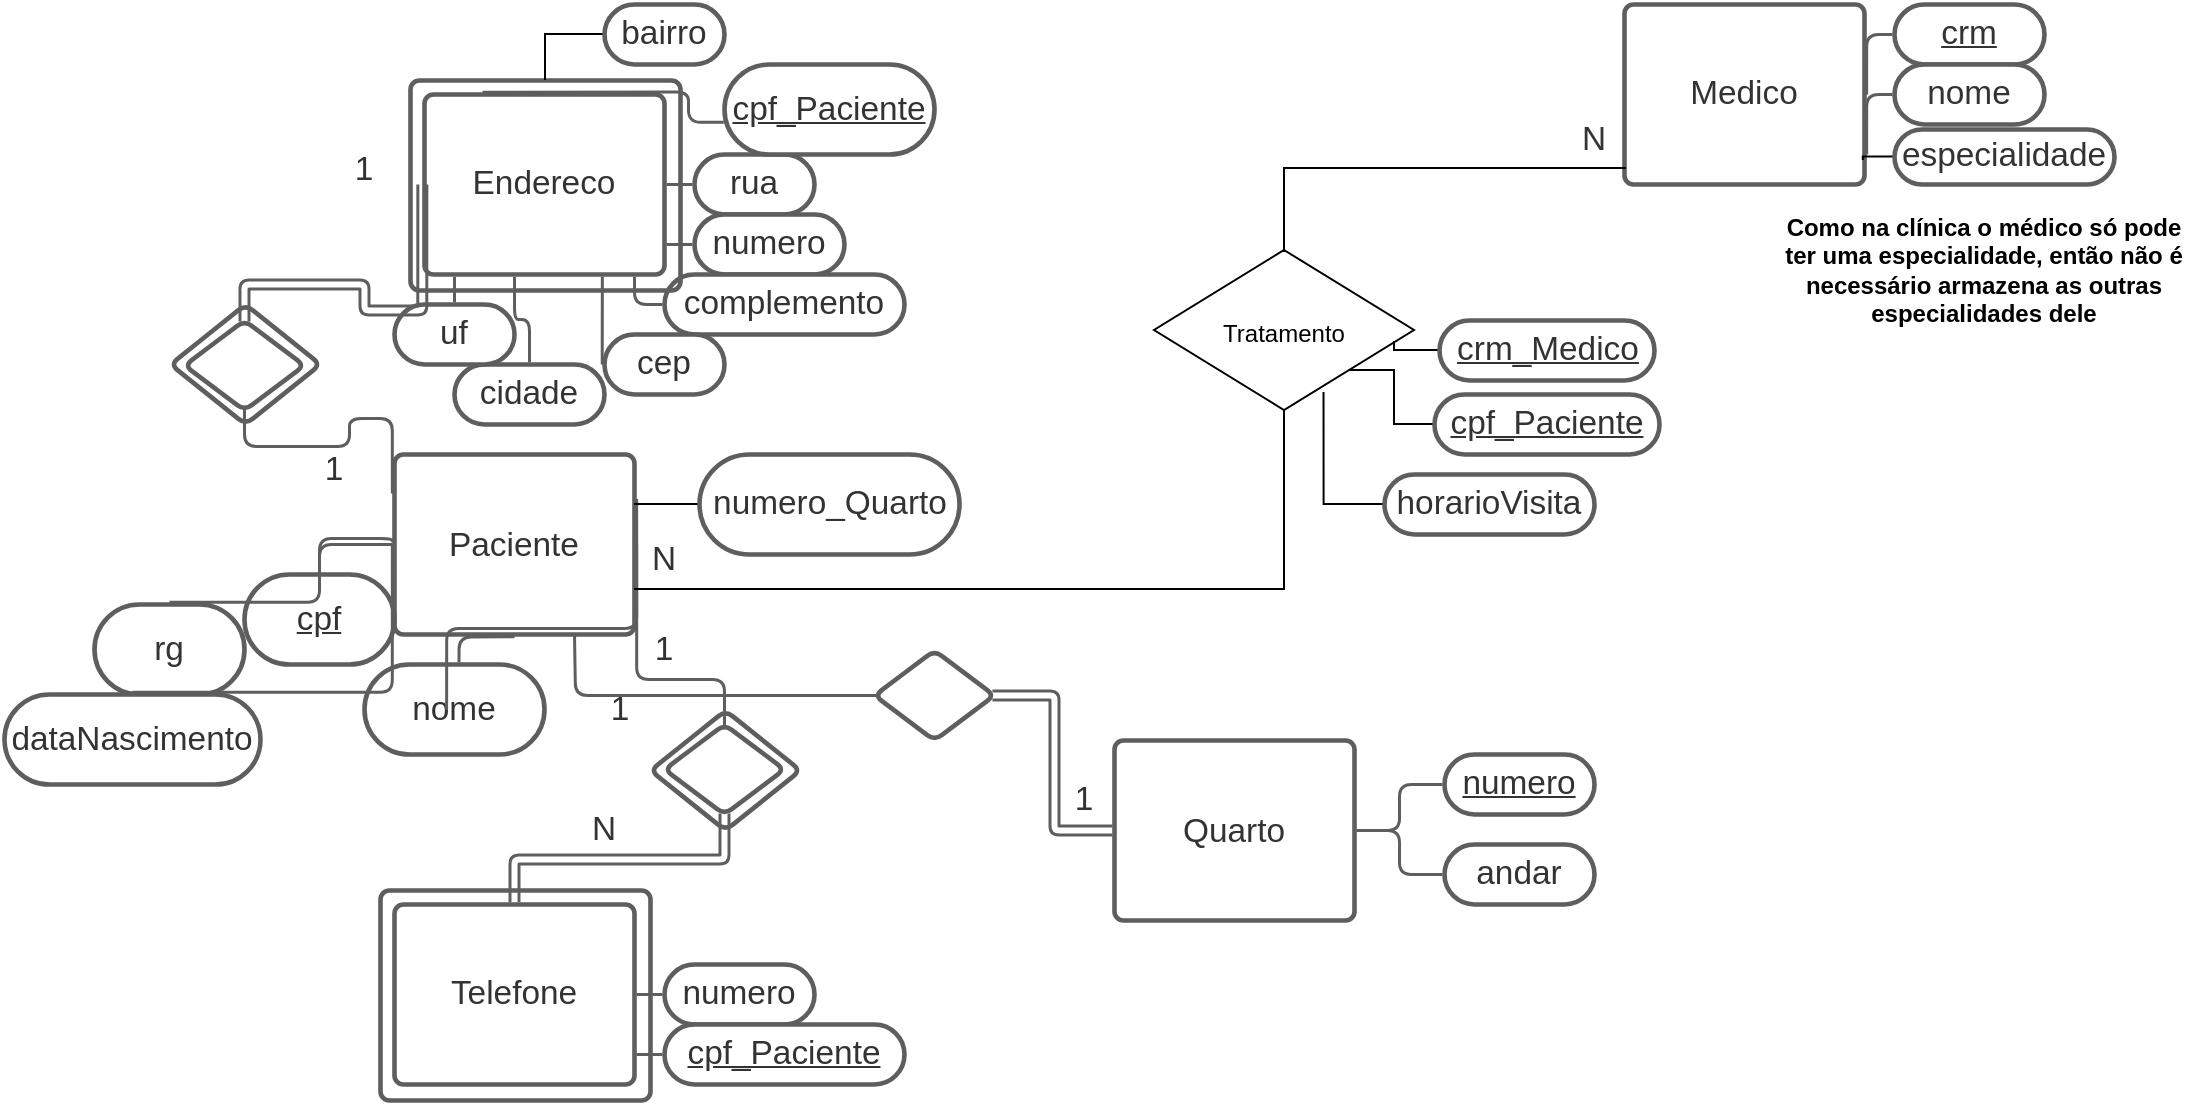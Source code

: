 <mxfile version="15.0.4" type="device"><diagram id="CY-eNS0Q-Y2IdN5hMGlq" name="Page-1"><mxGraphModel dx="1038" dy="547" grid="1" gridSize="10" guides="1" tooltips="1" connect="1" arrows="1" fold="1" page="1" pageScale="1" pageWidth="827" pageHeight="1169" math="0" shadow="0"><root><mxCell id="0"/><mxCell id="1" parent="0"/><UserObject label="" lucidchartObjectId="nlk9PMQCSd8n" id="4-bo0amanNgm_Mh-k-1n-1"><mxCell style="html=1;overflow=block;blockSpacing=1;whiteSpace=wrap;;whiteSpace=wrap;fontSize=13;spacing=3.8;strokeColor=#5e5e5e;strokeOpacity=100;rounded=1;absoluteArcSize=1;arcSize=9;strokeWidth=2.3;" parent="1" vertex="1"><mxGeometry x="210" y="270" width="120" height="90" as="geometry"/></mxCell></UserObject><UserObject label="Paciente" lucidchartObjectId="xok9mkwrYj76" id="4-bo0amanNgm_Mh-k-1n-2"><mxCell style="html=1;overflow=block;blockSpacing=1;whiteSpace=wrap;;whiteSpace=wrap;fontSize=16.7;fontColor=#333333;spacing=3.8;strokeOpacity=0;fillOpacity=0;rounded=1;absoluteArcSize=1;arcSize=9;fillColor=#ffffff;strokeWidth=2.3;" parent="1" vertex="1"><mxGeometry x="180" y="293" width="180" height="45" as="geometry"/></mxCell></UserObject><UserObject label="nome" lucidchartObjectId="Jok9qSceN1eo" id="4-bo0amanNgm_Mh-k-1n-3"><mxCell style="html=1;overflow=block;blockSpacing=1;whiteSpace=wrap;rounded=1;arcSize=50;whiteSpace=wrap;fontSize=16.7;fontColor=#333333;spacing=3.8;strokeColor=#5e5e5e;strokeOpacity=100;strokeWidth=2.3;" parent="1" vertex="1"><mxGeometry x="195" y="375" width="90" height="45" as="geometry"/></mxCell></UserObject><UserObject label="" lucidchartObjectId="4ok9MU8By5o4" id="4-bo0amanNgm_Mh-k-1n-4"><mxCell style="html=1;jettySize=18;whiteSpace=wrap;fontSize=13;strokeColor=#5E5E5E;strokeWidth=1.5;rounded=1;arcSize=12;edgeStyle=orthogonalEdgeStyle;startArrow=none;;endArrow=none;;exitX=0.5;exitY=1.013;exitPerimeter=0;entryX=0.525;entryY=-0.025;entryPerimeter=0;" parent="1" source="4-bo0amanNgm_Mh-k-1n-1" target="4-bo0amanNgm_Mh-k-1n-3" edge="1"><mxGeometry width="100" height="100" relative="1" as="geometry"><Array as="points"/></mxGeometry></mxCell></UserObject><UserObject label="cpf" lucidchartObjectId="apk9-zK4zpg~" id="4-bo0amanNgm_Mh-k-1n-5"><mxCell style="html=1;overflow=block;blockSpacing=1;whiteSpace=wrap;rounded=1;arcSize=50;whiteSpace=wrap;fontSize=16.7;fontColor=#333333;fontStyle=4;spacing=3.8;strokeColor=#5e5e5e;strokeOpacity=100;strokeWidth=2.3;" parent="1" vertex="1"><mxGeometry x="135" y="330" width="75" height="45" as="geometry"/></mxCell></UserObject><UserObject label="" lucidchartObjectId="eqk971tncXhV" id="4-bo0amanNgm_Mh-k-1n-6"><mxCell style="html=1;jettySize=18;whiteSpace=wrap;fontSize=13;strokeColor=#5E5E5E;strokeWidth=1.5;rounded=1;arcSize=12;edgeStyle=orthogonalEdgeStyle;startArrow=none;;endArrow=none;;exitX=0.5;exitY=-0.025;exitPerimeter=0;entryX=-0.009;entryY=0.488;entryPerimeter=0;" parent="1" source="4-bo0amanNgm_Mh-k-1n-5" target="4-bo0amanNgm_Mh-k-1n-1" edge="1"><mxGeometry width="100" height="100" relative="1" as="geometry"><Array as="points"/></mxGeometry></mxCell></UserObject><UserObject label="rg" lucidchartObjectId="tqk9pqJOSPVn" id="4-bo0amanNgm_Mh-k-1n-7"><mxCell style="html=1;overflow=block;blockSpacing=1;whiteSpace=wrap;rounded=1;arcSize=50;whiteSpace=wrap;fontSize=16.7;fontColor=#333333;spacing=3.8;strokeColor=#5e5e5e;strokeOpacity=100;strokeWidth=2.3;" parent="1" vertex="1"><mxGeometry x="60" y="345" width="75" height="45" as="geometry"/></mxCell></UserObject><UserObject label="" lucidchartObjectId="Iqk90g4484Hl" id="4-bo0amanNgm_Mh-k-1n-8"><mxCell style="html=1;jettySize=18;whiteSpace=wrap;fontSize=13;strokeColor=#5E5E5E;strokeWidth=1.5;rounded=1;arcSize=12;edgeStyle=orthogonalEdgeStyle;startArrow=none;;endArrow=none;;exitX=0.5;exitY=-0.025;exitPerimeter=0;entryX=-0.009;entryY=0.5;entryPerimeter=0;" parent="1" source="4-bo0amanNgm_Mh-k-1n-7" target="4-bo0amanNgm_Mh-k-1n-1" edge="1"><mxGeometry width="100" height="100" relative="1" as="geometry"><Array as="points"/></mxGeometry></mxCell></UserObject><UserObject label="dataNascimento" lucidchartObjectId="Nrk9a~zPhGs9" id="4-bo0amanNgm_Mh-k-1n-9"><mxCell style="html=1;overflow=block;blockSpacing=1;whiteSpace=wrap;rounded=1;arcSize=50;whiteSpace=wrap;fontSize=16.7;fontColor=#333333;spacing=3.8;strokeColor=#5e5e5e;strokeOpacity=100;strokeWidth=2.3;" parent="1" vertex="1"><mxGeometry x="15" y="390" width="128" height="45" as="geometry"/></mxCell></UserObject><UserObject label="" lucidchartObjectId="ask9nq4U92ms" id="4-bo0amanNgm_Mh-k-1n-10"><mxCell style="html=1;jettySize=18;whiteSpace=wrap;fontSize=13;strokeColor=#5E5E5E;strokeWidth=1.5;rounded=1;arcSize=12;edgeStyle=orthogonalEdgeStyle;startArrow=none;;endArrow=none;;exitX=0.5;exitY=-0.025;exitPerimeter=0;entryX=-0.009;entryY=0.5;entryPerimeter=0;" parent="1" source="4-bo0amanNgm_Mh-k-1n-9" target="4-bo0amanNgm_Mh-k-1n-1" edge="1"><mxGeometry width="100" height="100" relative="1" as="geometry"><Array as="points"/></mxGeometry></mxCell></UserObject><UserObject label="Endereco" lucidchartObjectId="Jsk91hUahFdN" id="4-bo0amanNgm_Mh-k-1n-11"><mxCell style="html=1;overflow=block;blockSpacing=1;whiteSpace=wrap;;whiteSpace=wrap;fontSize=16.7;fontColor=#333333;spacing=9;strokeColor=#5e5e5e;strokeOpacity=100;rounded=1;absoluteArcSize=1;arcSize=9;strokeWidth=2.3;" parent="1" vertex="1"><mxGeometry x="225" y="90" width="120" height="90" as="geometry"/></mxCell></UserObject><UserObject label="rua" lucidchartObjectId="stk9ebtO2ioc" id="4-bo0amanNgm_Mh-k-1n-12"><mxCell style="html=1;overflow=block;blockSpacing=1;whiteSpace=wrap;rounded=1;arcSize=50;whiteSpace=wrap;fontSize=16.7;fontColor=#333333;spacing=3.8;strokeColor=#5e5e5e;strokeOpacity=100;strokeWidth=2.3;" parent="1" vertex="1"><mxGeometry x="360" y="120" width="60" height="30" as="geometry"/></mxCell></UserObject><UserObject label="" lucidchartObjectId="Etk9I3_wnwpy" id="4-bo0amanNgm_Mh-k-1n-13"><mxCell style="html=1;jettySize=18;whiteSpace=wrap;fontSize=13;strokeColor=#5E5E5E;strokeWidth=1.5;rounded=1;arcSize=12;edgeStyle=orthogonalEdgeStyle;startArrow=none;;endArrow=none;;exitX=-0.019;exitY=0.5;exitPerimeter=0;entryX=1.009;entryY=0.5;entryPerimeter=0;" parent="1" source="4-bo0amanNgm_Mh-k-1n-12" target="4-bo0amanNgm_Mh-k-1n-11" edge="1"><mxGeometry width="100" height="100" relative="1" as="geometry"><Array as="points"/></mxGeometry></mxCell></UserObject><UserObject label="numero" lucidchartObjectId="Stk9fSC6m1zK" id="4-bo0amanNgm_Mh-k-1n-14"><mxCell style="html=1;overflow=block;blockSpacing=1;whiteSpace=wrap;rounded=1;arcSize=50;whiteSpace=wrap;fontSize=16.7;fontColor=#333333;spacing=3.8;strokeColor=#5e5e5e;strokeOpacity=100;strokeWidth=2.3;" parent="1" vertex="1"><mxGeometry x="360" y="150" width="75" height="30" as="geometry"/></mxCell></UserObject><UserObject label="" lucidchartObjectId="8tk9OwDCp3HF" id="4-bo0amanNgm_Mh-k-1n-15"><mxCell style="html=1;jettySize=18;whiteSpace=wrap;fontSize=13;strokeColor=#5E5E5E;strokeWidth=1.5;rounded=1;arcSize=12;edgeStyle=orthogonalEdgeStyle;startArrow=none;;endArrow=none;;exitX=-0.015;exitY=0.5;exitPerimeter=0;entryX=1.009;entryY=0.833;entryPerimeter=0;" parent="1" source="4-bo0amanNgm_Mh-k-1n-14" target="4-bo0amanNgm_Mh-k-1n-11" edge="1"><mxGeometry width="100" height="100" relative="1" as="geometry"><Array as="points"/></mxGeometry></mxCell></UserObject><UserObject label="complemento" lucidchartObjectId="buk9D8gvQYUC" id="4-bo0amanNgm_Mh-k-1n-16"><mxCell style="html=1;overflow=block;blockSpacing=1;whiteSpace=wrap;rounded=1;arcSize=50;whiteSpace=wrap;fontSize=16.7;fontColor=#333333;spacing=3.8;strokeColor=#5e5e5e;strokeOpacity=100;strokeWidth=2.3;" parent="1" vertex="1"><mxGeometry x="345" y="180" width="120" height="30" as="geometry"/></mxCell></UserObject><UserObject label="" lucidchartObjectId="puk95M5X.3~K" id="4-bo0amanNgm_Mh-k-1n-17"><mxCell style="html=1;jettySize=18;whiteSpace=wrap;fontSize=13;strokeColor=#5E5E5E;strokeWidth=1.5;rounded=1;arcSize=12;edgeStyle=orthogonalEdgeStyle;startArrow=none;;endArrow=none;;exitX=-0.009;exitY=0.5;exitPerimeter=0;entryX=0.875;entryY=1.013;entryPerimeter=0;" parent="1" source="4-bo0amanNgm_Mh-k-1n-16" target="4-bo0amanNgm_Mh-k-1n-11" edge="1"><mxGeometry width="100" height="100" relative="1" as="geometry"><Array as="points"/></mxGeometry></mxCell></UserObject><UserObject label="cep" lucidchartObjectId="wuk9pudXmY8x" id="4-bo0amanNgm_Mh-k-1n-18"><mxCell style="html=1;overflow=block;blockSpacing=1;whiteSpace=wrap;rounded=1;arcSize=50;whiteSpace=wrap;fontSize=16.7;fontColor=#333333;spacing=3.8;strokeColor=#5e5e5e;strokeOpacity=100;strokeWidth=2.3;" parent="1" vertex="1"><mxGeometry x="315" y="210" width="60" height="30" as="geometry"/></mxCell></UserObject><UserObject label="" lucidchartObjectId="Juk9qj-4d8Vp" id="4-bo0amanNgm_Mh-k-1n-19"><mxCell style="html=1;jettySize=18;whiteSpace=wrap;fontSize=13;strokeColor=#5E5E5E;strokeWidth=1.5;rounded=1;arcSize=12;edgeStyle=orthogonalEdgeStyle;startArrow=none;;endArrow=none;;exitX=-0.019;exitY=0.5;exitPerimeter=0;entryX=0.741;entryY=1.013;entryPerimeter=0;" parent="1" source="4-bo0amanNgm_Mh-k-1n-18" target="4-bo0amanNgm_Mh-k-1n-11" edge="1"><mxGeometry width="100" height="100" relative="1" as="geometry"><Array as="points"/></mxGeometry></mxCell></UserObject><UserObject label="cidade" lucidchartObjectId="1uk9X8QHS8v." id="4-bo0amanNgm_Mh-k-1n-20"><mxCell style="html=1;overflow=block;blockSpacing=1;whiteSpace=wrap;rounded=1;arcSize=50;whiteSpace=wrap;fontSize=16.7;fontColor=#333333;spacing=3.8;strokeColor=#5e5e5e;strokeOpacity=100;strokeWidth=2.3;" parent="1" vertex="1"><mxGeometry x="240" y="225" width="75" height="30" as="geometry"/></mxCell></UserObject><UserObject label="" lucidchartObjectId="7uk9a-8efWYO" id="4-bo0amanNgm_Mh-k-1n-21"><mxCell style="html=1;jettySize=18;whiteSpace=wrap;fontSize=13;strokeColor=#5E5E5E;strokeWidth=1.5;rounded=1;arcSize=12;edgeStyle=orthogonalEdgeStyle;startArrow=none;;endArrow=none;;exitX=0.5;exitY=-0.037;exitPerimeter=0;entryX=0.375;entryY=1.013;entryPerimeter=0;" parent="1" source="4-bo0amanNgm_Mh-k-1n-20" target="4-bo0amanNgm_Mh-k-1n-11" edge="1"><mxGeometry width="100" height="100" relative="1" as="geometry"><Array as="points"/></mxGeometry></mxCell></UserObject><UserObject label="uf" lucidchartObjectId="cvk9Bm-DjJzs" id="4-bo0amanNgm_Mh-k-1n-22"><mxCell style="html=1;overflow=block;blockSpacing=1;whiteSpace=wrap;rounded=1;arcSize=50;whiteSpace=wrap;fontSize=16.7;fontColor=#333333;spacing=3.8;strokeColor=#5e5e5e;strokeOpacity=100;strokeWidth=2.3;" parent="1" vertex="1"><mxGeometry x="210" y="195" width="60" height="30" as="geometry"/></mxCell></UserObject><UserObject label="" lucidchartObjectId="ovk9bkFDdL.L" id="4-bo0amanNgm_Mh-k-1n-23"><mxCell style="html=1;jettySize=18;whiteSpace=wrap;fontSize=13;strokeColor=#5E5E5E;strokeWidth=1.5;rounded=1;arcSize=12;edgeStyle=orthogonalEdgeStyle;startArrow=none;;endArrow=none;;exitX=0.5;exitY=-0.038;exitPerimeter=0;entryX=0.125;entryY=1.013;entryPerimeter=0;" parent="1" source="4-bo0amanNgm_Mh-k-1n-22" target="4-bo0amanNgm_Mh-k-1n-11" edge="1"><mxGeometry width="100" height="100" relative="1" as="geometry"><Array as="points"/></mxGeometry></mxCell></UserObject><UserObject label="" lucidchartObjectId="fyk9lmjBFPnJ" id="4-bo0amanNgm_Mh-k-1n-24"><mxCell style="html=1;overflow=block;blockSpacing=1;whiteSpace=wrap;rhombus;whiteSpace=wrap;fontSize=13;spacing=3.8;strokeColor=#5e5e5e;strokeOpacity=100;rounded=1;absoluteArcSize=1;arcSize=9;strokeWidth=2.3;" parent="1" vertex="1"><mxGeometry x="105" y="203" width="60" height="45" as="geometry"/></mxCell></UserObject><UserObject label="" lucidchartObjectId="syk9bLKCg~JC" id="4-bo0amanNgm_Mh-k-1n-25"><mxCell style="html=1;jettySize=18;whiteSpace=wrap;fontSize=13;strokeColor=#5E5E5E;strokeWidth=1.5;rounded=1;arcSize=12;edgeStyle=orthogonalEdgeStyle;startArrow=none;;endArrow=none;;exitX=0.5;exitY=0.989;exitPerimeter=0;entryX=-0.009;entryY=0.216;entryPerimeter=0;" parent="1" source="4-bo0amanNgm_Mh-k-1n-24" target="4-bo0amanNgm_Mh-k-1n-1" edge="1"><mxGeometry width="100" height="100" relative="1" as="geometry"><Array as="points"/></mxGeometry></mxCell></UserObject><UserObject label="" lucidchartObjectId="Iyk9aJqV_YQT" id="4-bo0amanNgm_Mh-k-1n-26"><mxCell style="html=1;jettySize=18;whiteSpace=wrap;fontSize=13;strokeColor=#5E5E5E;strokeWidth=1.5;rounded=1;arcSize=12;edgeStyle=orthogonalEdgeStyle;startArrow=none;;endArrow=none;;exitX=0.5;exitY=0.011;exitPerimeter=0;entryX=-0.009;entryY=0.5;entryPerimeter=0;jumpStyle=none;shape=link;" parent="1" source="4-bo0amanNgm_Mh-k-1n-24" target="4-bo0amanNgm_Mh-k-1n-11" edge="1"><mxGeometry width="100" height="100" relative="1" as="geometry"><Array as="points"/></mxGeometry></mxCell></UserObject><UserObject label="1" lucidchartObjectId="Uyk9j6gprpA2" id="4-bo0amanNgm_Mh-k-1n-27"><mxCell style="html=1;overflow=block;blockSpacing=1;whiteSpace=wrap;;whiteSpace=wrap;fontSize=16.7;fontColor=#333333;spacing=3.8;strokeOpacity=0;fillOpacity=0;rounded=1;absoluteArcSize=1;arcSize=9;fillColor=#ffffff;strokeWidth=2.3;" parent="1" vertex="1"><mxGeometry x="90" y="255" width="180" height="45" as="geometry"/></mxCell></UserObject><UserObject label="1" lucidchartObjectId="bzk9OePSC-pL" id="4-bo0amanNgm_Mh-k-1n-28"><mxCell style="html=1;overflow=block;blockSpacing=1;whiteSpace=wrap;;whiteSpace=wrap;fontSize=16.7;fontColor=#333333;spacing=3.8;strokeOpacity=0;fillOpacity=0;rounded=1;absoluteArcSize=1;arcSize=9;fillColor=#ffffff;strokeWidth=2.3;" parent="1" vertex="1"><mxGeometry x="105" y="105" width="180" height="45" as="geometry"/></mxCell></UserObject><UserObject label="Telefone" lucidchartObjectId="sCk9TM6gFo7-" id="4-bo0amanNgm_Mh-k-1n-29"><mxCell style="html=1;overflow=block;blockSpacing=1;whiteSpace=wrap;;whiteSpace=wrap;fontSize=16.7;fontColor=#333333;spacing=9;strokeColor=#5e5e5e;strokeOpacity=100;rounded=1;absoluteArcSize=1;arcSize=9;strokeWidth=2.3;" parent="1" vertex="1"><mxGeometry x="210" y="495" width="120" height="90" as="geometry"/></mxCell></UserObject><UserObject label="numero" lucidchartObjectId="sCk94vrW4ksJ" id="4-bo0amanNgm_Mh-k-1n-30"><mxCell style="html=1;overflow=block;blockSpacing=1;whiteSpace=wrap;rounded=1;arcSize=50;whiteSpace=wrap;fontSize=16.7;fontColor=#333333;spacing=3.8;strokeColor=#5e5e5e;strokeOpacity=100;strokeWidth=2.3;" parent="1" vertex="1"><mxGeometry x="345" y="525" width="75" height="30" as="geometry"/></mxCell></UserObject><UserObject label="" lucidchartObjectId="0Ck9T5Bdb2gy" id="4-bo0amanNgm_Mh-k-1n-31"><mxCell style="html=1;jettySize=18;whiteSpace=wrap;fontSize=13;strokeColor=#5E5E5E;strokeWidth=1.5;rounded=1;arcSize=12;edgeStyle=orthogonalEdgeStyle;startArrow=none;;endArrow=none;;exitX=-0.015;exitY=0.5;exitPerimeter=0;entryX=1.009;entryY=0.5;entryPerimeter=0;" parent="1" source="4-bo0amanNgm_Mh-k-1n-30" target="4-bo0amanNgm_Mh-k-1n-29" edge="1"><mxGeometry width="100" height="100" relative="1" as="geometry"><Array as="points"/></mxGeometry></mxCell></UserObject><UserObject label="cpf_Paciente" lucidchartObjectId="wDk9-CPFck5J" id="4-bo0amanNgm_Mh-k-1n-32"><mxCell style="html=1;overflow=block;blockSpacing=1;whiteSpace=wrap;rounded=1;arcSize=50;whiteSpace=wrap;fontSize=16.7;fontColor=#333333;fontStyle=4;spacing=3.8;strokeColor=#5e5e5e;strokeOpacity=100;strokeWidth=2.3;" parent="1" vertex="1"><mxGeometry x="375" y="75" width="105" height="45" as="geometry"/></mxCell></UserObject><UserObject label="" lucidchartObjectId="dGk9_0RJ6tEh" id="4-bo0amanNgm_Mh-k-1n-33"><mxCell style="html=1;overflow=block;blockSpacing=1;whiteSpace=wrap;rhombus;whiteSpace=wrap;fontSize=13;spacing=3.8;strokeColor=#5e5e5e;strokeOpacity=100;rounded=1;absoluteArcSize=1;arcSize=9;strokeWidth=2.3;" parent="1" vertex="1"><mxGeometry x="345" y="405" width="60" height="45" as="geometry"/></mxCell></UserObject><UserObject label="" lucidchartObjectId="jGk9d1I6h7Cb" id="4-bo0amanNgm_Mh-k-1n-34"><mxCell style="html=1;jettySize=18;whiteSpace=wrap;fontSize=13;strokeColor=#5E5E5E;strokeWidth=1.5;rounded=1;arcSize=12;edgeStyle=orthogonalEdgeStyle;startArrow=none;;endArrow=none;;exitX=0.5;exitY=0.989;exitPerimeter=0;entryX=0.5;entryY=-0.012;entryPerimeter=0;shape=link;" parent="1" source="4-bo0amanNgm_Mh-k-1n-33" target="4-bo0amanNgm_Mh-k-1n-29" edge="1"><mxGeometry width="100" height="100" relative="1" as="geometry"><Array as="points"/></mxGeometry></mxCell></UserObject><UserObject label="" lucidchartObjectId="rGk9Bg9eP8nC" id="4-bo0amanNgm_Mh-k-1n-35"><mxCell style="html=1;jettySize=18;whiteSpace=wrap;fontSize=13;strokeColor=#5E5E5E;strokeWidth=1.5;rounded=1;arcSize=12;edgeStyle=orthogonalEdgeStyle;startArrow=none;;endArrow=none;;exitX=0.5;exitY=0.011;exitPerimeter=0;entryX=1.009;entryY=0.5;entryPerimeter=0;" parent="1" source="4-bo0amanNgm_Mh-k-1n-33" target="4-bo0amanNgm_Mh-k-1n-1" edge="1"><mxGeometry width="100" height="100" relative="1" as="geometry"><Array as="points"/></mxGeometry></mxCell></UserObject><UserObject label="1" lucidchartObjectId="TGk9xfKhNVKj" id="4-bo0amanNgm_Mh-k-1n-36"><mxCell style="html=1;overflow=block;blockSpacing=1;whiteSpace=wrap;;whiteSpace=wrap;fontSize=16.7;fontColor=#333333;spacing=3.8;strokeOpacity=0;fillOpacity=0;rounded=1;absoluteArcSize=1;arcSize=9;fillColor=#ffffff;strokeWidth=2.3;" parent="1" vertex="1"><mxGeometry x="255" y="345" width="180" height="45" as="geometry"/></mxCell></UserObject><UserObject label="N" lucidchartObjectId="XGk9FWpkXdu~" id="4-bo0amanNgm_Mh-k-1n-37"><mxCell style="html=1;overflow=block;blockSpacing=1;whiteSpace=wrap;;whiteSpace=wrap;fontSize=16.7;fontColor=#333333;spacing=3.8;strokeOpacity=0;fillOpacity=0;rounded=1;absoluteArcSize=1;arcSize=9;fillColor=#ffffff;strokeWidth=2.3;" parent="1" vertex="1"><mxGeometry x="255" y="435" width="120" height="45" as="geometry"/></mxCell></UserObject><UserObject label="cpf_Paciente" lucidchartObjectId="7Gk9NLDpSA5S" id="4-bo0amanNgm_Mh-k-1n-38"><mxCell style="html=1;overflow=block;blockSpacing=1;whiteSpace=wrap;rounded=1;arcSize=50;whiteSpace=wrap;fontSize=16.7;fontColor=#333333;fontStyle=4;spacing=3.8;strokeColor=#5e5e5e;strokeOpacity=100;strokeWidth=2.3;" parent="1" vertex="1"><mxGeometry x="345" y="555" width="120" height="30" as="geometry"/></mxCell></UserObject><UserObject label="" lucidchartObjectId=".Gk9LqviwU9l" id="4-bo0amanNgm_Mh-k-1n-39"><mxCell style="html=1;jettySize=18;whiteSpace=wrap;fontSize=13;strokeColor=#5E5E5E;strokeWidth=1.5;rounded=1;arcSize=12;edgeStyle=orthogonalEdgeStyle;startArrow=none;;endArrow=none;;exitX=-0.009;exitY=0.5;exitPerimeter=0;entryX=1.009;entryY=0.833;entryPerimeter=0;" parent="1" source="4-bo0amanNgm_Mh-k-1n-38" target="4-bo0amanNgm_Mh-k-1n-29" edge="1"><mxGeometry width="100" height="100" relative="1" as="geometry"><Array as="points"/></mxGeometry></mxCell></UserObject><UserObject label="" lucidchartObjectId="lJk9YC07T.AJ" id="4-bo0amanNgm_Mh-k-1n-40"><mxCell style="html=1;jettySize=18;whiteSpace=wrap;fontSize=13;strokeColor=#5E5E5E;strokeWidth=1.5;rounded=1;arcSize=12;edgeStyle=orthogonalEdgeStyle;startArrow=none;;endArrow=none;;exitX=-0.003;exitY=0.642;exitPerimeter=0;entryX=0.242;entryY=-0.013;entryPerimeter=0;" parent="1" source="4-bo0amanNgm_Mh-k-1n-32" target="4-bo0amanNgm_Mh-k-1n-11" edge="1"><mxGeometry width="100" height="100" relative="1" as="geometry"><Array as="points"/></mxGeometry></mxCell></UserObject><UserObject label="" lucidchartObjectId="DMk9CoXdrgqF" id="4-bo0amanNgm_Mh-k-1n-41"><mxCell style="html=1;overflow=block;blockSpacing=1;whiteSpace=wrap;;whiteSpace=wrap;fontSize=13;spacing=9;strokeColor=#5e5e5e;strokeOpacity=100;fillOpacity=0;rounded=1;absoluteArcSize=1;arcSize=9;fillColor=#ffffff;strokeWidth=2.3;" parent="1" vertex="1"><mxGeometry x="218" y="83" width="135" height="105" as="geometry"/></mxCell></UserObject><UserObject label="" lucidchartObjectId="9Mk9HLrdBMKr" id="4-bo0amanNgm_Mh-k-1n-42"><mxCell style="html=1;overflow=block;blockSpacing=1;whiteSpace=wrap;;whiteSpace=wrap;fontSize=13;spacing=9;strokeColor=#5e5e5e;strokeOpacity=100;fillOpacity=0;rounded=1;absoluteArcSize=1;arcSize=9;fillColor=#ffffff;strokeWidth=2.3;" parent="1" vertex="1"><mxGeometry x="203" y="488" width="135" height="105" as="geometry"/></mxCell></UserObject><UserObject label="" lucidchartObjectId="3Nk9KYEggFNn" id="4-bo0amanNgm_Mh-k-1n-43"><mxCell style="html=1;overflow=block;blockSpacing=1;whiteSpace=wrap;rhombus;whiteSpace=wrap;fontSize=13;spacing=3.8;strokeColor=#5e5e5e;strokeOpacity=100;fillOpacity=0;rounded=1;absoluteArcSize=1;arcSize=9;fillColor=#ffffff;strokeWidth=2.3;" parent="1" vertex="1"><mxGeometry x="338" y="398" width="75" height="60" as="geometry"/></mxCell></UserObject><UserObject label="" lucidchartObjectId="aOk938sYPlVD" id="4-bo0amanNgm_Mh-k-1n-44"><mxCell style="html=1;overflow=block;blockSpacing=1;whiteSpace=wrap;rhombus;whiteSpace=wrap;fontSize=13;spacing=3.8;strokeColor=#5e5e5e;strokeOpacity=100;fillOpacity=0;rounded=1;absoluteArcSize=1;arcSize=9;fillColor=#ffffff;strokeWidth=2.3;" parent="1" vertex="1"><mxGeometry x="98" y="195" width="75" height="60" as="geometry"/></mxCell></UserObject><UserObject label="" lucidchartObjectId="qVk9zcNjjlr2" id="4-bo0amanNgm_Mh-k-1n-45"><mxCell style="html=1;overflow=block;blockSpacing=1;whiteSpace=wrap;;whiteSpace=wrap;fontSize=13;spacing=3.8;strokeColor=#5e5e5e;strokeOpacity=100;rounded=1;absoluteArcSize=1;arcSize=9;strokeWidth=2.3;" parent="1" vertex="1"><mxGeometry x="825" y="45" width="120" height="90" as="geometry"/></mxCell></UserObject><UserObject label="Medico" lucidchartObjectId="xVk9-dYp6Esg" id="4-bo0amanNgm_Mh-k-1n-46"><mxCell style="html=1;overflow=block;blockSpacing=1;whiteSpace=wrap;;whiteSpace=wrap;fontSize=16.7;fontColor=#333333;spacing=3.8;strokeOpacity=0;fillOpacity=0;rounded=1;absoluteArcSize=1;arcSize=9;fillColor=#ffffff;strokeWidth=2.3;" parent="1" vertex="1"><mxGeometry x="810" y="66" width="150" height="48" as="geometry"/></mxCell></UserObject><UserObject label="crm" lucidchartObjectId="31k9vqPVcVdQ" id="4-bo0amanNgm_Mh-k-1n-47"><mxCell style="html=1;overflow=block;blockSpacing=1;whiteSpace=wrap;rounded=1;arcSize=50;whiteSpace=wrap;fontSize=16.7;fontColor=#333333;fontStyle=4;spacing=3.8;strokeColor=#5e5e5e;strokeOpacity=100;strokeWidth=2.3;" parent="1" vertex="1"><mxGeometry x="960" y="45" width="75" height="30" as="geometry"/></mxCell></UserObject><UserObject label="" lucidchartObjectId="x2k9GGKG9wtE" id="4-bo0amanNgm_Mh-k-1n-48"><mxCell style="html=1;jettySize=18;whiteSpace=wrap;fontSize=13;strokeColor=#5E5E5E;strokeWidth=1.5;rounded=1;arcSize=12;edgeStyle=orthogonalEdgeStyle;startArrow=none;;endArrow=none;;exitX=-0.015;exitY=0.5;exitPerimeter=0;entryX=1.009;entryY=0.5;entryPerimeter=0;" parent="1" source="4-bo0amanNgm_Mh-k-1n-47" target="4-bo0amanNgm_Mh-k-1n-45" edge="1"><mxGeometry width="100" height="100" relative="1" as="geometry"><Array as="points"/></mxGeometry></mxCell></UserObject><UserObject label="nome" lucidchartObjectId="X_k9F-u0fly0" id="4-bo0amanNgm_Mh-k-1n-49"><mxCell style="html=1;overflow=block;blockSpacing=1;whiteSpace=wrap;rounded=1;arcSize=50;whiteSpace=wrap;fontSize=16.7;fontColor=#333333;spacing=3.8;strokeColor=#5e5e5e;strokeOpacity=100;strokeWidth=2.3;" parent="1" vertex="1"><mxGeometry x="960" y="75" width="75" height="30" as="geometry"/></mxCell></UserObject><UserObject label="" lucidchartObjectId="8_k9j_2GL1JG" id="4-bo0amanNgm_Mh-k-1n-50"><mxCell style="html=1;jettySize=18;whiteSpace=wrap;fontSize=13;strokeColor=#5E5E5E;strokeWidth=1.5;rounded=1;arcSize=12;edgeStyle=orthogonalEdgeStyle;startArrow=none;;endArrow=none;;exitX=-0.015;exitY=0.5;exitPerimeter=0;entryX=1.009;entryY=0.833;entryPerimeter=0;" parent="1" source="4-bo0amanNgm_Mh-k-1n-49" target="4-bo0amanNgm_Mh-k-1n-45" edge="1"><mxGeometry width="100" height="100" relative="1" as="geometry"><Array as="points"/></mxGeometry></mxCell></UserObject><UserObject label="" lucidchartObjectId="Tdm90MidZ9I." id="4-bo0amanNgm_Mh-k-1n-51"><mxCell style="html=1;overflow=block;blockSpacing=1;whiteSpace=wrap;;whiteSpace=wrap;fontSize=13;spacing=3.8;strokeColor=#5e5e5e;strokeOpacity=100;rounded=1;absoluteArcSize=1;arcSize=9;strokeWidth=2.3;" parent="1" vertex="1"><mxGeometry x="570" y="413" width="120" height="90" as="geometry"/></mxCell></UserObject><UserObject label="Quarto" lucidchartObjectId="Zdm9ekwHAG8~" id="4-bo0amanNgm_Mh-k-1n-52"><mxCell style="html=1;overflow=block;blockSpacing=1;whiteSpace=wrap;;whiteSpace=wrap;fontSize=16.7;fontColor=#333333;spacing=3.8;strokeOpacity=0;fillOpacity=0;rounded=1;absoluteArcSize=1;arcSize=9;fillColor=#ffffff;strokeWidth=2.3;" parent="1" vertex="1"><mxGeometry x="555" y="435" width="150" height="48" as="geometry"/></mxCell></UserObject><UserObject label="numero" lucidchartObjectId="gem9EpTSXflO" id="4-bo0amanNgm_Mh-k-1n-53"><mxCell style="html=1;overflow=block;blockSpacing=1;whiteSpace=wrap;rounded=1;arcSize=50;whiteSpace=wrap;fontSize=16.7;fontColor=#333333;fontStyle=4;spacing=3.8;strokeColor=#5e5e5e;strokeOpacity=100;strokeWidth=2.3;" parent="1" vertex="1"><mxGeometry x="735" y="420" width="75" height="30" as="geometry"/></mxCell></UserObject><UserObject label="" lucidchartObjectId="uem9F3dBzF6M" id="4-bo0amanNgm_Mh-k-1n-54"><mxCell style="html=1;jettySize=18;whiteSpace=wrap;fontSize=13;strokeColor=#5E5E5E;strokeWidth=1.5;rounded=1;arcSize=12;edgeStyle=orthogonalEdgeStyle;startArrow=none;;endArrow=none;;exitX=-0.015;exitY=0.5;exitPerimeter=0;entryX=1.009;entryY=0.5;entryPerimeter=0;" parent="1" source="4-bo0amanNgm_Mh-k-1n-53" target="4-bo0amanNgm_Mh-k-1n-51" edge="1"><mxGeometry width="100" height="100" relative="1" as="geometry"><Array as="points"/></mxGeometry></mxCell></UserObject><UserObject label="andar" lucidchartObjectId="Vem9B5ZofBHK" id="4-bo0amanNgm_Mh-k-1n-55"><mxCell style="html=1;overflow=block;blockSpacing=1;whiteSpace=wrap;rounded=1;arcSize=50;whiteSpace=wrap;fontSize=16.7;fontColor=#333333;spacing=3.8;strokeColor=#5e5e5e;strokeOpacity=100;strokeWidth=2.3;" parent="1" vertex="1"><mxGeometry x="735" y="465" width="75" height="30" as="geometry"/></mxCell></UserObject><UserObject label="" lucidchartObjectId="3em9ClygiSrs" id="4-bo0amanNgm_Mh-k-1n-56"><mxCell style="html=1;jettySize=18;whiteSpace=wrap;fontSize=13;strokeColor=#5E5E5E;strokeWidth=1.5;rounded=1;arcSize=12;edgeStyle=orthogonalEdgeStyle;startArrow=none;;endArrow=none;;exitX=-0.015;exitY=0.5;exitPerimeter=0;entryX=1.009;entryY=0.5;entryPerimeter=0;" parent="1" source="4-bo0amanNgm_Mh-k-1n-55" target="4-bo0amanNgm_Mh-k-1n-51" edge="1"><mxGeometry width="100" height="100" relative="1" as="geometry"><Array as="points"/></mxGeometry></mxCell></UserObject><UserObject label="" lucidchartObjectId="efm93_h7Fj1P" id="4-bo0amanNgm_Mh-k-1n-57"><mxCell style="html=1;overflow=block;blockSpacing=1;whiteSpace=wrap;rhombus;whiteSpace=wrap;fontSize=13;spacing=3.8;strokeColor=#5e5e5e;strokeOpacity=100;rounded=1;absoluteArcSize=1;arcSize=9;strokeWidth=2.3;" parent="1" vertex="1"><mxGeometry x="450" y="368" width="60" height="45" as="geometry"/></mxCell></UserObject><UserObject label="" lucidchartObjectId="ofm9qBR9G.8m" id="4-bo0amanNgm_Mh-k-1n-58"><mxCell style="html=1;jettySize=18;whiteSpace=wrap;fontSize=13;strokeColor=#5E5E5E;strokeWidth=1.5;rounded=1;arcSize=12;edgeStyle=orthogonalEdgeStyle;startArrow=none;;endArrow=none;;exitX=0.983;exitY=0.5;exitPerimeter=0;entryX=-0.009;entryY=0.5;entryPerimeter=0;shape=link;" parent="1" source="4-bo0amanNgm_Mh-k-1n-57" target="4-bo0amanNgm_Mh-k-1n-51" edge="1"><mxGeometry width="100" height="100" relative="1" as="geometry"><Array as="points"/></mxGeometry></mxCell></UserObject><UserObject label="" lucidchartObjectId="ufm9pO-l7GIE" id="4-bo0amanNgm_Mh-k-1n-59"><mxCell style="html=1;jettySize=18;whiteSpace=wrap;fontSize=13;strokeColor=#5E5E5E;strokeWidth=1.5;rounded=1;arcSize=12;edgeStyle=orthogonalEdgeStyle;startArrow=none;;endArrow=none;;exitX=0.017;exitY=0.5;exitPerimeter=0;entryX=1.009;entryY=0.247;entryPerimeter=0;" parent="1" source="4-bo0amanNgm_Mh-k-1n-73" target="4-bo0amanNgm_Mh-k-1n-1" edge="1"><mxGeometry width="100" height="100" relative="1" as="geometry"><Array as="points"/></mxGeometry></mxCell></UserObject><UserObject label="1" lucidchartObjectId="-fm96vibJQT5" id="4-bo0amanNgm_Mh-k-1n-60"><mxCell style="html=1;overflow=block;blockSpacing=1;whiteSpace=wrap;;whiteSpace=wrap;fontSize=16.7;fontColor=#333333;spacing=3.8;strokeOpacity=0;fillOpacity=0;rounded=1;absoluteArcSize=1;arcSize=9;fillColor=#ffffff;strokeWidth=2.3;" parent="1" vertex="1"><mxGeometry x="465" y="420" width="180" height="45" as="geometry"/></mxCell></UserObject><mxCell id="4-bo0amanNgm_Mh-k-1n-62" style="edgeStyle=orthogonalEdgeStyle;rounded=0;jumpStyle=none;orthogonalLoop=1;jettySize=auto;html=1;exitX=0;exitY=0.5;exitDx=0;exitDy=0;endArrow=none;endFill=0;" parent="1" source="4-bo0amanNgm_Mh-k-1n-61" edge="1"><mxGeometry relative="1" as="geometry"><mxPoint x="330" y="295" as="targetPoint"/></mxGeometry></mxCell><UserObject label="numero_Quarto" lucidchartObjectId="Jok9qSceN1eo" id="4-bo0amanNgm_Mh-k-1n-61"><mxCell style="html=1;overflow=block;blockSpacing=1;whiteSpace=wrap;rounded=1;arcSize=50;whiteSpace=wrap;fontSize=16.7;fontColor=#333333;spacing=3.8;strokeColor=#5e5e5e;strokeOpacity=100;strokeWidth=2.3;" parent="1" vertex="1"><mxGeometry x="362.5" y="270" width="130" height="50" as="geometry"/></mxCell></UserObject><mxCell id="4-bo0amanNgm_Mh-k-1n-67" style="edgeStyle=orthogonalEdgeStyle;rounded=0;jumpStyle=none;orthogonalLoop=1;jettySize=auto;html=1;exitX=0;exitY=0.5;exitDx=0;exitDy=0;entryX=0.995;entryY=0.867;entryDx=0;entryDy=0;entryPerimeter=0;endArrow=none;endFill=0;" parent="1" source="4-bo0amanNgm_Mh-k-1n-63" target="4-bo0amanNgm_Mh-k-1n-45" edge="1"><mxGeometry relative="1" as="geometry"/></mxCell><UserObject label="especialidade" lucidchartObjectId="X_k9F-u0fly0" id="4-bo0amanNgm_Mh-k-1n-63"><mxCell style="html=1;overflow=block;blockSpacing=1;whiteSpace=wrap;rounded=1;arcSize=50;whiteSpace=wrap;fontSize=16.7;fontColor=#333333;spacing=3.8;strokeColor=#5e5e5e;strokeOpacity=100;strokeWidth=2.3;" parent="1" vertex="1"><mxGeometry x="960" y="107.5" width="110" height="27.5" as="geometry"/></mxCell></UserObject><mxCell id="4-bo0amanNgm_Mh-k-1n-68" value="&lt;b&gt;Como na clínica o médico só pode ter uma especialidade, então não é necessário armazena as outras especialidades dele&lt;/b&gt;" style="text;html=1;strokeColor=none;fillColor=none;align=center;verticalAlign=middle;whiteSpace=wrap;rounded=0;" parent="1" vertex="1"><mxGeometry x="900" y="145" width="210" height="65" as="geometry"/></mxCell><mxCell id="4-bo0amanNgm_Mh-k-1n-71" style="edgeStyle=orthogonalEdgeStyle;rounded=0;jumpStyle=none;orthogonalLoop=1;jettySize=auto;html=1;exitX=0.5;exitY=0;exitDx=0;exitDy=0;entryX=0.008;entryY=0.911;entryDx=0;entryDy=0;entryPerimeter=0;endArrow=none;endFill=0;" parent="1" source="4-bo0amanNgm_Mh-k-1n-69" target="4-bo0amanNgm_Mh-k-1n-45" edge="1"><mxGeometry relative="1" as="geometry"/></mxCell><mxCell id="4-bo0amanNgm_Mh-k-1n-72" style="edgeStyle=orthogonalEdgeStyle;rounded=0;jumpStyle=none;orthogonalLoop=1;jettySize=auto;html=1;exitX=0.5;exitY=1;exitDx=0;exitDy=0;entryX=1;entryY=0.75;entryDx=0;entryDy=0;endArrow=none;endFill=0;" parent="1" source="4-bo0amanNgm_Mh-k-1n-69" target="4-bo0amanNgm_Mh-k-1n-1" edge="1"><mxGeometry relative="1" as="geometry"/></mxCell><mxCell id="4-bo0amanNgm_Mh-k-1n-69" value="" style="rhombus;whiteSpace=wrap;html=1;" parent="1" vertex="1"><mxGeometry x="590" y="168" width="130" height="80" as="geometry"/></mxCell><mxCell id="4-bo0amanNgm_Mh-k-1n-70" value="Tratamento" style="text;html=1;strokeColor=none;fillColor=none;align=center;verticalAlign=middle;whiteSpace=wrap;rounded=0;" parent="1" vertex="1"><mxGeometry x="635" y="200" width="40" height="20" as="geometry"/></mxCell><UserObject label="1" lucidchartObjectId="TGk9xfKhNVKj" id="4-bo0amanNgm_Mh-k-1n-73"><mxCell style="html=1;overflow=block;blockSpacing=1;whiteSpace=wrap;;whiteSpace=wrap;fontSize=16.7;fontColor=#333333;spacing=3.8;strokeOpacity=0;fillOpacity=0;rounded=1;absoluteArcSize=1;arcSize=9;fillColor=#ffffff;strokeWidth=2.3;" parent="1" vertex="1"><mxGeometry x="233" y="375" width="180" height="45" as="geometry"/></mxCell></UserObject><mxCell id="4-bo0amanNgm_Mh-k-1n-74" value="" style="html=1;jettySize=18;whiteSpace=wrap;fontSize=13;strokeColor=#5E5E5E;strokeWidth=1.5;rounded=1;arcSize=12;edgeStyle=orthogonalEdgeStyle;startArrow=none;;endArrow=none;;exitX=0.017;exitY=0.5;exitPerimeter=0;" parent="1" source="4-bo0amanNgm_Mh-k-1n-57" edge="1"><mxGeometry width="100" height="100" relative="1" as="geometry"><Array as="points"/><mxPoint x="451.02" y="390.5" as="sourcePoint"/><mxPoint x="300" y="360" as="targetPoint"/></mxGeometry></mxCell><UserObject label="N" lucidchartObjectId="TGk9xfKhNVKj" id="4-bo0amanNgm_Mh-k-1n-75"><mxCell style="html=1;overflow=block;blockSpacing=1;whiteSpace=wrap;;whiteSpace=wrap;fontSize=16.7;fontColor=#333333;spacing=3.8;strokeOpacity=0;fillOpacity=0;rounded=1;absoluteArcSize=1;arcSize=9;fillColor=#ffffff;strokeWidth=2.3;" parent="1" vertex="1"><mxGeometry x="255" y="300" width="180" height="45" as="geometry"/></mxCell></UserObject><UserObject label="N" lucidchartObjectId="TGk9xfKhNVKj" id="4-bo0amanNgm_Mh-k-1n-76"><mxCell style="html=1;overflow=block;blockSpacing=1;whiteSpace=wrap;;whiteSpace=wrap;fontSize=16.7;fontColor=#333333;spacing=3.8;strokeOpacity=0;fillOpacity=0;rounded=1;absoluteArcSize=1;arcSize=9;fillColor=#ffffff;strokeWidth=2.3;" parent="1" vertex="1"><mxGeometry x="720" y="90" width="180" height="45" as="geometry"/></mxCell></UserObject><mxCell id="4-bo0amanNgm_Mh-k-1n-80" style="edgeStyle=orthogonalEdgeStyle;rounded=0;jumpStyle=none;orthogonalLoop=1;jettySize=auto;html=1;exitX=0;exitY=0.5;exitDx=0;exitDy=0;entryX=0.923;entryY=0.568;entryDx=0;entryDy=0;entryPerimeter=0;endArrow=none;endFill=0;" parent="1" source="4-bo0amanNgm_Mh-k-1n-77" target="4-bo0amanNgm_Mh-k-1n-69" edge="1"><mxGeometry relative="1" as="geometry"/></mxCell><UserObject label="crm_Medico" lucidchartObjectId="31k9vqPVcVdQ" id="4-bo0amanNgm_Mh-k-1n-77"><mxCell style="html=1;overflow=block;blockSpacing=1;whiteSpace=wrap;rounded=1;arcSize=50;whiteSpace=wrap;fontSize=16.7;fontColor=#333333;fontStyle=4;spacing=3.8;strokeColor=#5e5e5e;strokeOpacity=100;strokeWidth=2.3;" parent="1" vertex="1"><mxGeometry x="732.5" y="203" width="107.5" height="30" as="geometry"/></mxCell></UserObject><mxCell id="4-bo0amanNgm_Mh-k-1n-81" style="edgeStyle=orthogonalEdgeStyle;rounded=0;jumpStyle=none;orthogonalLoop=1;jettySize=auto;html=1;exitX=0;exitY=0.5;exitDx=0;exitDy=0;entryX=1;entryY=1;entryDx=0;entryDy=0;endArrow=none;endFill=0;" parent="1" source="4-bo0amanNgm_Mh-k-1n-78" target="4-bo0amanNgm_Mh-k-1n-69" edge="1"><mxGeometry relative="1" as="geometry"/></mxCell><UserObject label="cpf_Paciente" lucidchartObjectId="31k9vqPVcVdQ" id="4-bo0amanNgm_Mh-k-1n-78"><mxCell style="html=1;overflow=block;blockSpacing=1;whiteSpace=wrap;rounded=1;arcSize=50;whiteSpace=wrap;fontSize=16.7;fontColor=#333333;fontStyle=4;spacing=3.8;strokeColor=#5e5e5e;strokeOpacity=100;strokeWidth=2.3;" parent="1" vertex="1"><mxGeometry x="730" y="240" width="112.5" height="30" as="geometry"/></mxCell></UserObject><mxCell id="4-bo0amanNgm_Mh-k-1n-83" style="edgeStyle=orthogonalEdgeStyle;rounded=0;jumpStyle=none;orthogonalLoop=1;jettySize=auto;html=1;exitX=0;exitY=0.5;exitDx=0;exitDy=0;entryX=0.652;entryY=0.888;entryDx=0;entryDy=0;entryPerimeter=0;endArrow=none;endFill=0;" parent="1" source="4-bo0amanNgm_Mh-k-1n-82" target="4-bo0amanNgm_Mh-k-1n-69" edge="1"><mxGeometry relative="1" as="geometry"/></mxCell><UserObject label="horarioVisita" lucidchartObjectId="X_k9F-u0fly0" id="4-bo0amanNgm_Mh-k-1n-82"><mxCell style="html=1;overflow=block;blockSpacing=1;whiteSpace=wrap;rounded=1;arcSize=50;whiteSpace=wrap;fontSize=16.7;fontColor=#333333;spacing=3.8;strokeColor=#5e5e5e;strokeOpacity=100;strokeWidth=2.3;" parent="1" vertex="1"><mxGeometry x="705" y="280" width="105" height="30" as="geometry"/></mxCell></UserObject><mxCell id="1j0g43MzuTEwFHBrZBB4-2" style="edgeStyle=orthogonalEdgeStyle;rounded=0;orthogonalLoop=1;jettySize=auto;html=1;exitX=0;exitY=0.5;exitDx=0;exitDy=0;endArrow=none;endFill=0;" edge="1" parent="1" source="1j0g43MzuTEwFHBrZBB4-1" target="4-bo0amanNgm_Mh-k-1n-41"><mxGeometry relative="1" as="geometry"/></mxCell><UserObject label="bairro" lucidchartObjectId="stk9ebtO2ioc" id="1j0g43MzuTEwFHBrZBB4-1"><mxCell style="html=1;overflow=block;blockSpacing=1;whiteSpace=wrap;rounded=1;arcSize=50;whiteSpace=wrap;fontSize=16.7;fontColor=#333333;spacing=3.8;strokeColor=#5e5e5e;strokeOpacity=100;strokeWidth=2.3;" vertex="1" parent="1"><mxGeometry x="315" y="45" width="60" height="30" as="geometry"/></mxCell></UserObject></root></mxGraphModel></diagram></mxfile>